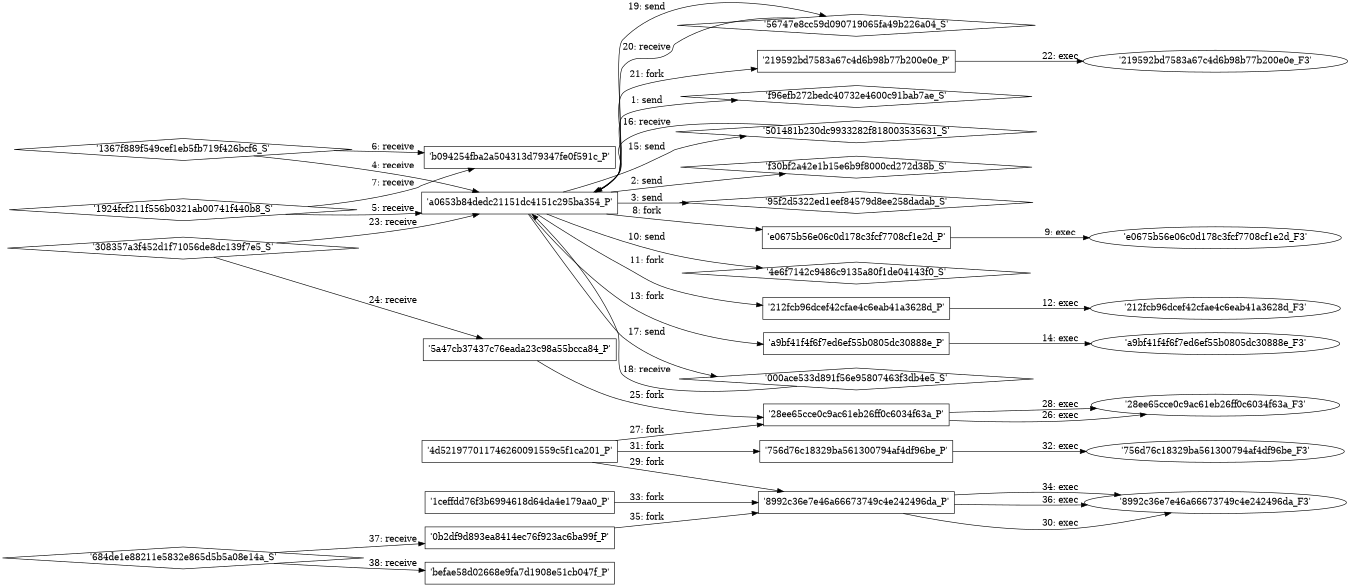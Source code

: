 digraph "D:\Learning\Paper\apt\基于CTI的攻击预警\Dataset\攻击图\ASGfromALLCTI\Spear phishing campaigns—they’re sharper than you think.dot" {
rankdir="LR"
size="9"
fixedsize="false"
splines="true"
nodesep=0.3
ranksep=0
fontsize=10
overlap="scalexy"
engine= "neato"
	"'f96efb272bedc40732e4600c91bab7ae_S'" [node_type=Socket shape=diamond]
	"'a0653b84dedc21151dc4151c295ba354_P'" [node_type=Process shape=box]
	"'a0653b84dedc21151dc4151c295ba354_P'" -> "'f96efb272bedc40732e4600c91bab7ae_S'" [label="1: send"]
	"'f30bf2a42e1b15e6b9f8000cd272d38b_S'" [node_type=Socket shape=diamond]
	"'a0653b84dedc21151dc4151c295ba354_P'" [node_type=Process shape=box]
	"'a0653b84dedc21151dc4151c295ba354_P'" -> "'f30bf2a42e1b15e6b9f8000cd272d38b_S'" [label="2: send"]
	"'95f2d5322ed1eef84579d8ee258dadab_S'" [node_type=Socket shape=diamond]
	"'a0653b84dedc21151dc4151c295ba354_P'" [node_type=Process shape=box]
	"'a0653b84dedc21151dc4151c295ba354_P'" -> "'95f2d5322ed1eef84579d8ee258dadab_S'" [label="3: send"]
	"'a0653b84dedc21151dc4151c295ba354_P'" [node_type=Process shape=box]
	"'1367f889f549cef1eb5fb719f426bcf6_S'" [node_type=Socket shape=diamond]
	"'1367f889f549cef1eb5fb719f426bcf6_S'" -> "'a0653b84dedc21151dc4151c295ba354_P'" [label="4: receive"]
	"'a0653b84dedc21151dc4151c295ba354_P'" [node_type=Process shape=box]
	"'1924fcf211f556b0321ab00741f440b8_S'" [node_type=Socket shape=diamond]
	"'1924fcf211f556b0321ab00741f440b8_S'" -> "'a0653b84dedc21151dc4151c295ba354_P'" [label="5: receive"]
	"'b094254fba2a504313d79347fe0f591c_P'" [node_type=Process shape=box]
	"'1367f889f549cef1eb5fb719f426bcf6_S'" [node_type=Socket shape=diamond]
	"'1367f889f549cef1eb5fb719f426bcf6_S'" -> "'b094254fba2a504313d79347fe0f591c_P'" [label="6: receive"]
	"'b094254fba2a504313d79347fe0f591c_P'" [node_type=Process shape=box]
	"'1924fcf211f556b0321ab00741f440b8_S'" [node_type=Socket shape=diamond]
	"'1924fcf211f556b0321ab00741f440b8_S'" -> "'b094254fba2a504313d79347fe0f591c_P'" [label="7: receive"]
	"'a0653b84dedc21151dc4151c295ba354_P'" [node_type=Process shape=box]
	"'e0675b56e06c0d178c3fcf7708cf1e2d_P'" [node_type=Process shape=box]
	"'a0653b84dedc21151dc4151c295ba354_P'" -> "'e0675b56e06c0d178c3fcf7708cf1e2d_P'" [label="8: fork"]
	"'e0675b56e06c0d178c3fcf7708cf1e2d_P'" [node_type=Process shape=box]
	"'e0675b56e06c0d178c3fcf7708cf1e2d_F3'" [node_type=File shape=ellipse]
	"'e0675b56e06c0d178c3fcf7708cf1e2d_P'" -> "'e0675b56e06c0d178c3fcf7708cf1e2d_F3'" [label="9: exec"]
	"'4e6f7142c9486c9135a80f1de04143f0_S'" [node_type=Socket shape=diamond]
	"'a0653b84dedc21151dc4151c295ba354_P'" [node_type=Process shape=box]
	"'a0653b84dedc21151dc4151c295ba354_P'" -> "'4e6f7142c9486c9135a80f1de04143f0_S'" [label="10: send"]
	"'a0653b84dedc21151dc4151c295ba354_P'" [node_type=Process shape=box]
	"'212fcb96dcef42cfae4c6eab41a3628d_P'" [node_type=Process shape=box]
	"'a0653b84dedc21151dc4151c295ba354_P'" -> "'212fcb96dcef42cfae4c6eab41a3628d_P'" [label="11: fork"]
	"'212fcb96dcef42cfae4c6eab41a3628d_P'" [node_type=Process shape=box]
	"'212fcb96dcef42cfae4c6eab41a3628d_F3'" [node_type=File shape=ellipse]
	"'212fcb96dcef42cfae4c6eab41a3628d_P'" -> "'212fcb96dcef42cfae4c6eab41a3628d_F3'" [label="12: exec"]
	"'a0653b84dedc21151dc4151c295ba354_P'" [node_type=Process shape=box]
	"'a9bf41f4f6f7ed6ef55b0805dc30888e_P'" [node_type=Process shape=box]
	"'a0653b84dedc21151dc4151c295ba354_P'" -> "'a9bf41f4f6f7ed6ef55b0805dc30888e_P'" [label="13: fork"]
	"'a9bf41f4f6f7ed6ef55b0805dc30888e_P'" [node_type=Process shape=box]
	"'a9bf41f4f6f7ed6ef55b0805dc30888e_F3'" [node_type=File shape=ellipse]
	"'a9bf41f4f6f7ed6ef55b0805dc30888e_P'" -> "'a9bf41f4f6f7ed6ef55b0805dc30888e_F3'" [label="14: exec"]
	"'501481b230dc9933282f818003535631_S'" [node_type=Socket shape=diamond]
	"'a0653b84dedc21151dc4151c295ba354_P'" [node_type=Process shape=box]
	"'a0653b84dedc21151dc4151c295ba354_P'" -> "'501481b230dc9933282f818003535631_S'" [label="15: send"]
	"'501481b230dc9933282f818003535631_S'" -> "'a0653b84dedc21151dc4151c295ba354_P'" [label="16: receive"]
	"'000ace533d891f56e95807463f3db4e5_S'" [node_type=Socket shape=diamond]
	"'a0653b84dedc21151dc4151c295ba354_P'" [node_type=Process shape=box]
	"'a0653b84dedc21151dc4151c295ba354_P'" -> "'000ace533d891f56e95807463f3db4e5_S'" [label="17: send"]
	"'000ace533d891f56e95807463f3db4e5_S'" -> "'a0653b84dedc21151dc4151c295ba354_P'" [label="18: receive"]
	"'56747e8cc59d090719065fa49b226a04_S'" [node_type=Socket shape=diamond]
	"'a0653b84dedc21151dc4151c295ba354_P'" [node_type=Process shape=box]
	"'a0653b84dedc21151dc4151c295ba354_P'" -> "'56747e8cc59d090719065fa49b226a04_S'" [label="19: send"]
	"'56747e8cc59d090719065fa49b226a04_S'" -> "'a0653b84dedc21151dc4151c295ba354_P'" [label="20: receive"]
	"'a0653b84dedc21151dc4151c295ba354_P'" [node_type=Process shape=box]
	"'219592bd7583a67c4d6b98b77b200e0e_P'" [node_type=Process shape=box]
	"'a0653b84dedc21151dc4151c295ba354_P'" -> "'219592bd7583a67c4d6b98b77b200e0e_P'" [label="21: fork"]
	"'219592bd7583a67c4d6b98b77b200e0e_P'" [node_type=Process shape=box]
	"'219592bd7583a67c4d6b98b77b200e0e_F3'" [node_type=File shape=ellipse]
	"'219592bd7583a67c4d6b98b77b200e0e_P'" -> "'219592bd7583a67c4d6b98b77b200e0e_F3'" [label="22: exec"]
	"'a0653b84dedc21151dc4151c295ba354_P'" [node_type=Process shape=box]
	"'308357a3f452d1f71056de8dc139f7e5_S'" [node_type=Socket shape=diamond]
	"'308357a3f452d1f71056de8dc139f7e5_S'" -> "'a0653b84dedc21151dc4151c295ba354_P'" [label="23: receive"]
	"'5a47cb37437c76eada23c98a55bcca84_P'" [node_type=Process shape=box]
	"'308357a3f452d1f71056de8dc139f7e5_S'" [node_type=Socket shape=diamond]
	"'308357a3f452d1f71056de8dc139f7e5_S'" -> "'5a47cb37437c76eada23c98a55bcca84_P'" [label="24: receive"]
	"'5a47cb37437c76eada23c98a55bcca84_P'" [node_type=Process shape=box]
	"'28ee65cce0c9ac61eb26ff0c6034f63a_P'" [node_type=Process shape=box]
	"'5a47cb37437c76eada23c98a55bcca84_P'" -> "'28ee65cce0c9ac61eb26ff0c6034f63a_P'" [label="25: fork"]
	"'28ee65cce0c9ac61eb26ff0c6034f63a_P'" [node_type=Process shape=box]
	"'28ee65cce0c9ac61eb26ff0c6034f63a_F3'" [node_type=File shape=ellipse]
	"'28ee65cce0c9ac61eb26ff0c6034f63a_P'" -> "'28ee65cce0c9ac61eb26ff0c6034f63a_F3'" [label="26: exec"]
	"'4d521977011746260091559c5f1ca201_P'" [node_type=Process shape=box]
	"'28ee65cce0c9ac61eb26ff0c6034f63a_P'" [node_type=Process shape=box]
	"'4d521977011746260091559c5f1ca201_P'" -> "'28ee65cce0c9ac61eb26ff0c6034f63a_P'" [label="27: fork"]
	"'28ee65cce0c9ac61eb26ff0c6034f63a_P'" [node_type=Process shape=box]
	"'28ee65cce0c9ac61eb26ff0c6034f63a_F3'" [node_type=File shape=ellipse]
	"'28ee65cce0c9ac61eb26ff0c6034f63a_P'" -> "'28ee65cce0c9ac61eb26ff0c6034f63a_F3'" [label="28: exec"]
	"'4d521977011746260091559c5f1ca201_P'" [node_type=Process shape=box]
	"'8992c36e7e46a66673749c4e242496da_P'" [node_type=Process shape=box]
	"'4d521977011746260091559c5f1ca201_P'" -> "'8992c36e7e46a66673749c4e242496da_P'" [label="29: fork"]
	"'8992c36e7e46a66673749c4e242496da_P'" [node_type=Process shape=box]
	"'8992c36e7e46a66673749c4e242496da_F3'" [node_type=File shape=ellipse]
	"'8992c36e7e46a66673749c4e242496da_P'" -> "'8992c36e7e46a66673749c4e242496da_F3'" [label="30: exec"]
	"'4d521977011746260091559c5f1ca201_P'" [node_type=Process shape=box]
	"'756d76c18329ba561300794af4df96be_P'" [node_type=Process shape=box]
	"'4d521977011746260091559c5f1ca201_P'" -> "'756d76c18329ba561300794af4df96be_P'" [label="31: fork"]
	"'756d76c18329ba561300794af4df96be_P'" [node_type=Process shape=box]
	"'756d76c18329ba561300794af4df96be_F3'" [node_type=File shape=ellipse]
	"'756d76c18329ba561300794af4df96be_P'" -> "'756d76c18329ba561300794af4df96be_F3'" [label="32: exec"]
	"'1ceffdd76f3b6994618d64da4e179aa0_P'" [node_type=Process shape=box]
	"'8992c36e7e46a66673749c4e242496da_P'" [node_type=Process shape=box]
	"'1ceffdd76f3b6994618d64da4e179aa0_P'" -> "'8992c36e7e46a66673749c4e242496da_P'" [label="33: fork"]
	"'8992c36e7e46a66673749c4e242496da_P'" [node_type=Process shape=box]
	"'8992c36e7e46a66673749c4e242496da_F3'" [node_type=File shape=ellipse]
	"'8992c36e7e46a66673749c4e242496da_P'" -> "'8992c36e7e46a66673749c4e242496da_F3'" [label="34: exec"]
	"'0b2df9d893ea8414ec76f923ac6ba99f_P'" [node_type=Process shape=box]
	"'8992c36e7e46a66673749c4e242496da_P'" [node_type=Process shape=box]
	"'0b2df9d893ea8414ec76f923ac6ba99f_P'" -> "'8992c36e7e46a66673749c4e242496da_P'" [label="35: fork"]
	"'8992c36e7e46a66673749c4e242496da_P'" [node_type=Process shape=box]
	"'8992c36e7e46a66673749c4e242496da_F3'" [node_type=File shape=ellipse]
	"'8992c36e7e46a66673749c4e242496da_P'" -> "'8992c36e7e46a66673749c4e242496da_F3'" [label="36: exec"]
	"'0b2df9d893ea8414ec76f923ac6ba99f_P'" [node_type=Process shape=box]
	"'684de1e88211e5832e865d5b5a08e14a_S'" [node_type=Socket shape=diamond]
	"'684de1e88211e5832e865d5b5a08e14a_S'" -> "'0b2df9d893ea8414ec76f923ac6ba99f_P'" [label="37: receive"]
	"'befae58d02668e9fa7d1908e51cb047f_P'" [node_type=Process shape=box]
	"'684de1e88211e5832e865d5b5a08e14a_S'" [node_type=Socket shape=diamond]
	"'684de1e88211e5832e865d5b5a08e14a_S'" -> "'befae58d02668e9fa7d1908e51cb047f_P'" [label="38: receive"]
}
